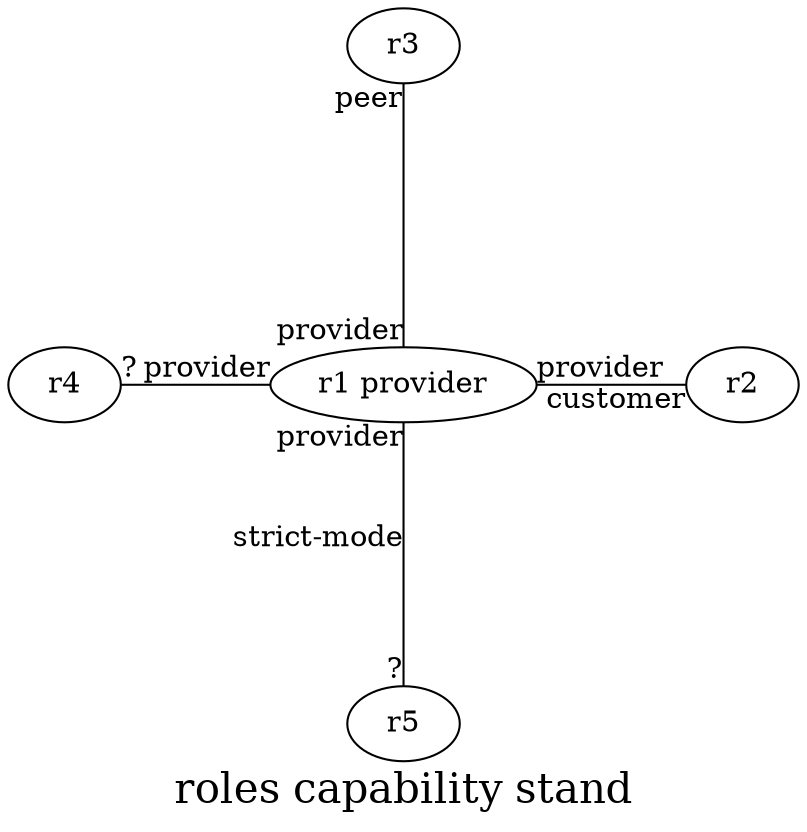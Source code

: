 graph roles_filtering_stand {
    layout="circo"
    label="roles capability stand"
    fontsize="20"

    r1  [label="r1 provider"];
    r2  [label="r2"];
    r3  [label="r3"];
    r4  [label="r4"];
    r5  [label="r5"];
    r1 -- r2 [headlabel="customer", taillabel="provider"];
    r1 -- r3 [headlabel="peer", taillabel="provider"];
    r1 -- r4 [headlabel="?", taillabel="provider"];
    r1 -- r5 [headlabel="?", taillabel="provider", label="strict-mode"];
}
